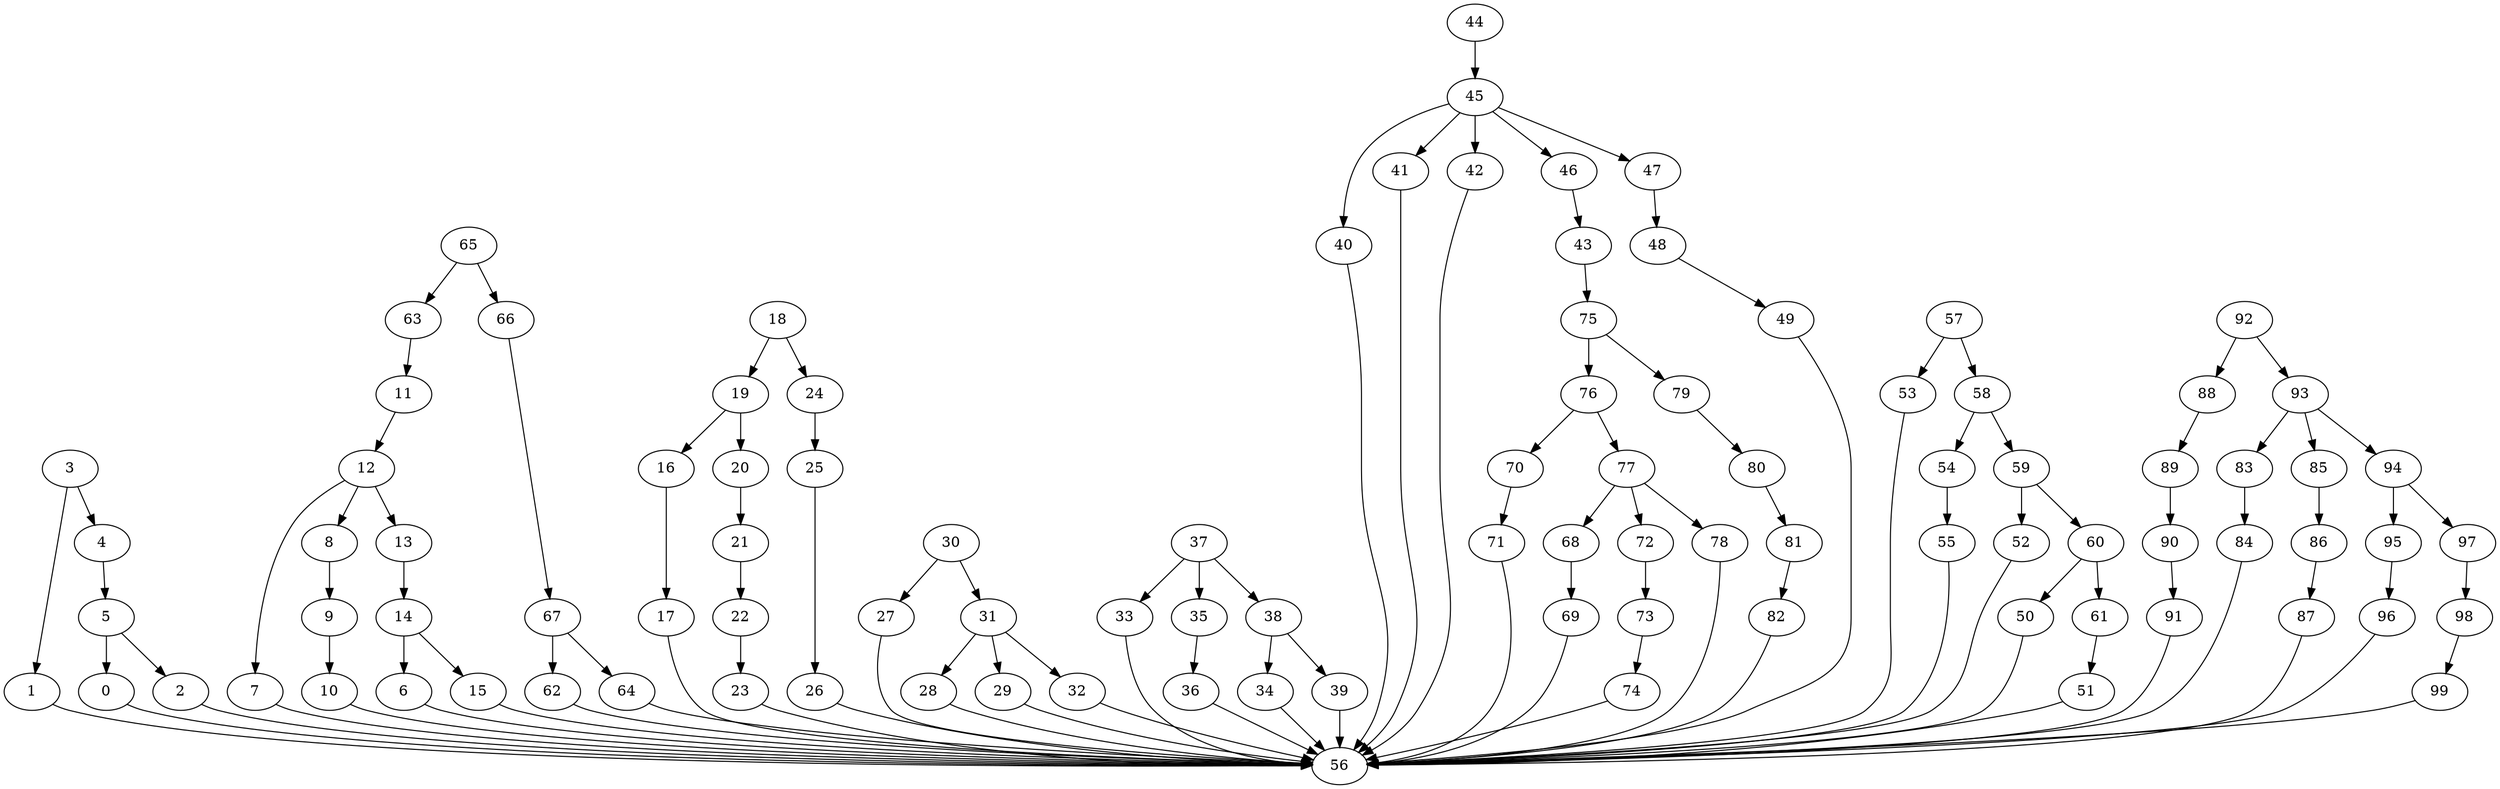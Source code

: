 strict digraph  {
0 [exec=188];
1 [exec=190];
2 [exec=171];
3 [exec=151];
4 [exec=88];
5 [exec=109];
6 [exec=90];
7 [exec=60];
8 [exec=127];
9 [exec=57];
10 [exec=118];
11 [exec=171];
12 [exec=149];
13 [exec=159];
14 [exec=151];
15 [exec=197];
16 [exec=105];
17 [exec=116];
18 [exec=161];
19 [exec=127];
20 [exec=157];
21 [exec=179];
22 [exec=148];
23 [exec=196];
24 [exec=139];
25 [exec=186];
26 [exec=199];
27 [exec=173];
28 [exec=72];
29 [exec=138];
30 [exec=67];
31 [exec=155];
32 [exec=88];
33 [exec=146];
34 [exec=200];
35 [exec=134];
36 [exec=191];
37 [exec=121];
38 [exec=179];
39 [exec=110];
40 [exec=100];
41 [exec=154];
42 [exec=124];
43 [exec=117];
44 [exec=89];
45 [exec=60];
46 [exec=136];
47 [exec=130];
48 [exec=142];
49 [exec=85];
50 [exec=179];
51 [exec=119];
52 [exec=160];
53 [exec=110];
54 [exec=127];
55 [exec=161];
56 [exec=116];
57 [exec=183];
58 [exec=127];
59 [exec=190];
60 [exec=136];
61 [exec=52];
62 [exec=169];
63 [exec=140];
64 [exec=140];
65 [exec=121];
66 [exec=175];
67 [exec=55];
68 [exec=166];
69 [exec=126];
70 [exec=131];
71 [exec=95];
72 [exec=143];
73 [exec=97];
74 [exec=130];
75 [exec=144];
76 [exec=117];
77 [exec=126];
78 [exec=146];
79 [exec=76];
80 [exec=56];
81 [exec=195];
82 [exec=83];
83 [exec=161];
84 [exec=74];
85 [exec=76];
86 [exec=132];
87 [exec=135];
88 [exec=107];
89 [exec=162];
90 [exec=93];
91 [exec=70];
92 [exec=136];
93 [exec=105];
94 [exec=195];
95 [exec=165];
96 [exec=119];
97 [exec=107];
98 [exec=80];
99 [exec=58];
0 -> 56  [comm=8];
1 -> 56  [comm=6];
2 -> 56  [comm=7];
3 -> 4  [comm=20];
3 -> 1  [comm=6];
4 -> 5  [comm=7];
5 -> 0  [comm=20];
5 -> 2  [comm=15];
6 -> 56  [comm=10];
7 -> 56  [comm=15];
8 -> 9  [comm=7];
9 -> 10  [comm=16];
10 -> 56  [comm=17];
11 -> 12  [comm=17];
12 -> 13  [comm=14];
12 -> 7  [comm=16];
12 -> 8  [comm=13];
13 -> 14  [comm=11];
14 -> 15  [comm=15];
14 -> 6  [comm=18];
15 -> 56  [comm=8];
16 -> 17  [comm=9];
17 -> 56  [comm=5];
18 -> 19  [comm=17];
18 -> 24  [comm=7];
19 -> 20  [comm=10];
19 -> 16  [comm=6];
20 -> 21  [comm=16];
21 -> 22  [comm=19];
22 -> 23  [comm=17];
23 -> 56  [comm=6];
24 -> 25  [comm=18];
25 -> 26  [comm=6];
26 -> 56  [comm=16];
27 -> 56  [comm=20];
28 -> 56  [comm=15];
29 -> 56  [comm=18];
30 -> 31  [comm=18];
30 -> 27  [comm=19];
31 -> 32  [comm=5];
31 -> 28  [comm=12];
31 -> 29  [comm=11];
32 -> 56  [comm=13];
33 -> 56  [comm=7];
34 -> 56  [comm=18];
35 -> 36  [comm=12];
36 -> 56  [comm=18];
37 -> 38  [comm=9];
37 -> 33  [comm=5];
37 -> 35  [comm=15];
38 -> 39  [comm=16];
38 -> 34  [comm=13];
39 -> 56  [comm=8];
40 -> 56  [comm=19];
41 -> 56  [comm=8];
42 -> 56  [comm=17];
43 -> 75  [comm=8];
44 -> 45  [comm=15];
45 -> 46  [comm=8];
45 -> 40  [comm=5];
45 -> 41  [comm=20];
45 -> 42  [comm=9];
45 -> 47  [comm=12];
46 -> 43  [comm=17];
47 -> 48  [comm=6];
48 -> 49  [comm=7];
49 -> 56  [comm=8];
50 -> 56  [comm=17];
51 -> 56  [comm=10];
52 -> 56  [comm=5];
53 -> 56  [comm=15];
54 -> 55  [comm=8];
55 -> 56  [comm=5];
57 -> 58  [comm=8];
57 -> 53  [comm=20];
58 -> 59  [comm=14];
58 -> 54  [comm=14];
59 -> 60  [comm=7];
59 -> 52  [comm=6];
60 -> 61  [comm=12];
60 -> 50  [comm=8];
61 -> 51  [comm=8];
62 -> 56  [comm=6];
63 -> 11  [comm=15];
64 -> 56  [comm=10];
65 -> 66  [comm=7];
65 -> 63  [comm=12];
66 -> 67  [comm=10];
67 -> 62  [comm=12];
67 -> 64  [comm=19];
68 -> 69  [comm=17];
69 -> 56  [comm=13];
70 -> 71  [comm=16];
71 -> 56  [comm=17];
72 -> 73  [comm=16];
73 -> 74  [comm=18];
74 -> 56  [comm=7];
75 -> 76  [comm=17];
75 -> 79  [comm=12];
76 -> 77  [comm=18];
76 -> 70  [comm=10];
77 -> 78  [comm=18];
77 -> 68  [comm=20];
77 -> 72  [comm=9];
78 -> 56  [comm=17];
79 -> 80  [comm=9];
80 -> 81  [comm=10];
81 -> 82  [comm=8];
82 -> 56  [comm=20];
83 -> 84  [comm=20];
84 -> 56  [comm=19];
85 -> 86  [comm=10];
86 -> 87  [comm=9];
87 -> 56  [comm=13];
88 -> 89  [comm=11];
89 -> 90  [comm=9];
90 -> 91  [comm=15];
91 -> 56  [comm=12];
92 -> 93  [comm=14];
92 -> 88  [comm=18];
93 -> 94  [comm=13];
93 -> 83  [comm=11];
93 -> 85  [comm=14];
94 -> 95  [comm=5];
94 -> 97  [comm=13];
95 -> 96  [comm=20];
96 -> 56  [comm=17];
97 -> 98  [comm=11];
98 -> 99  [comm=10];
99 -> 56  [comm=16];
}
